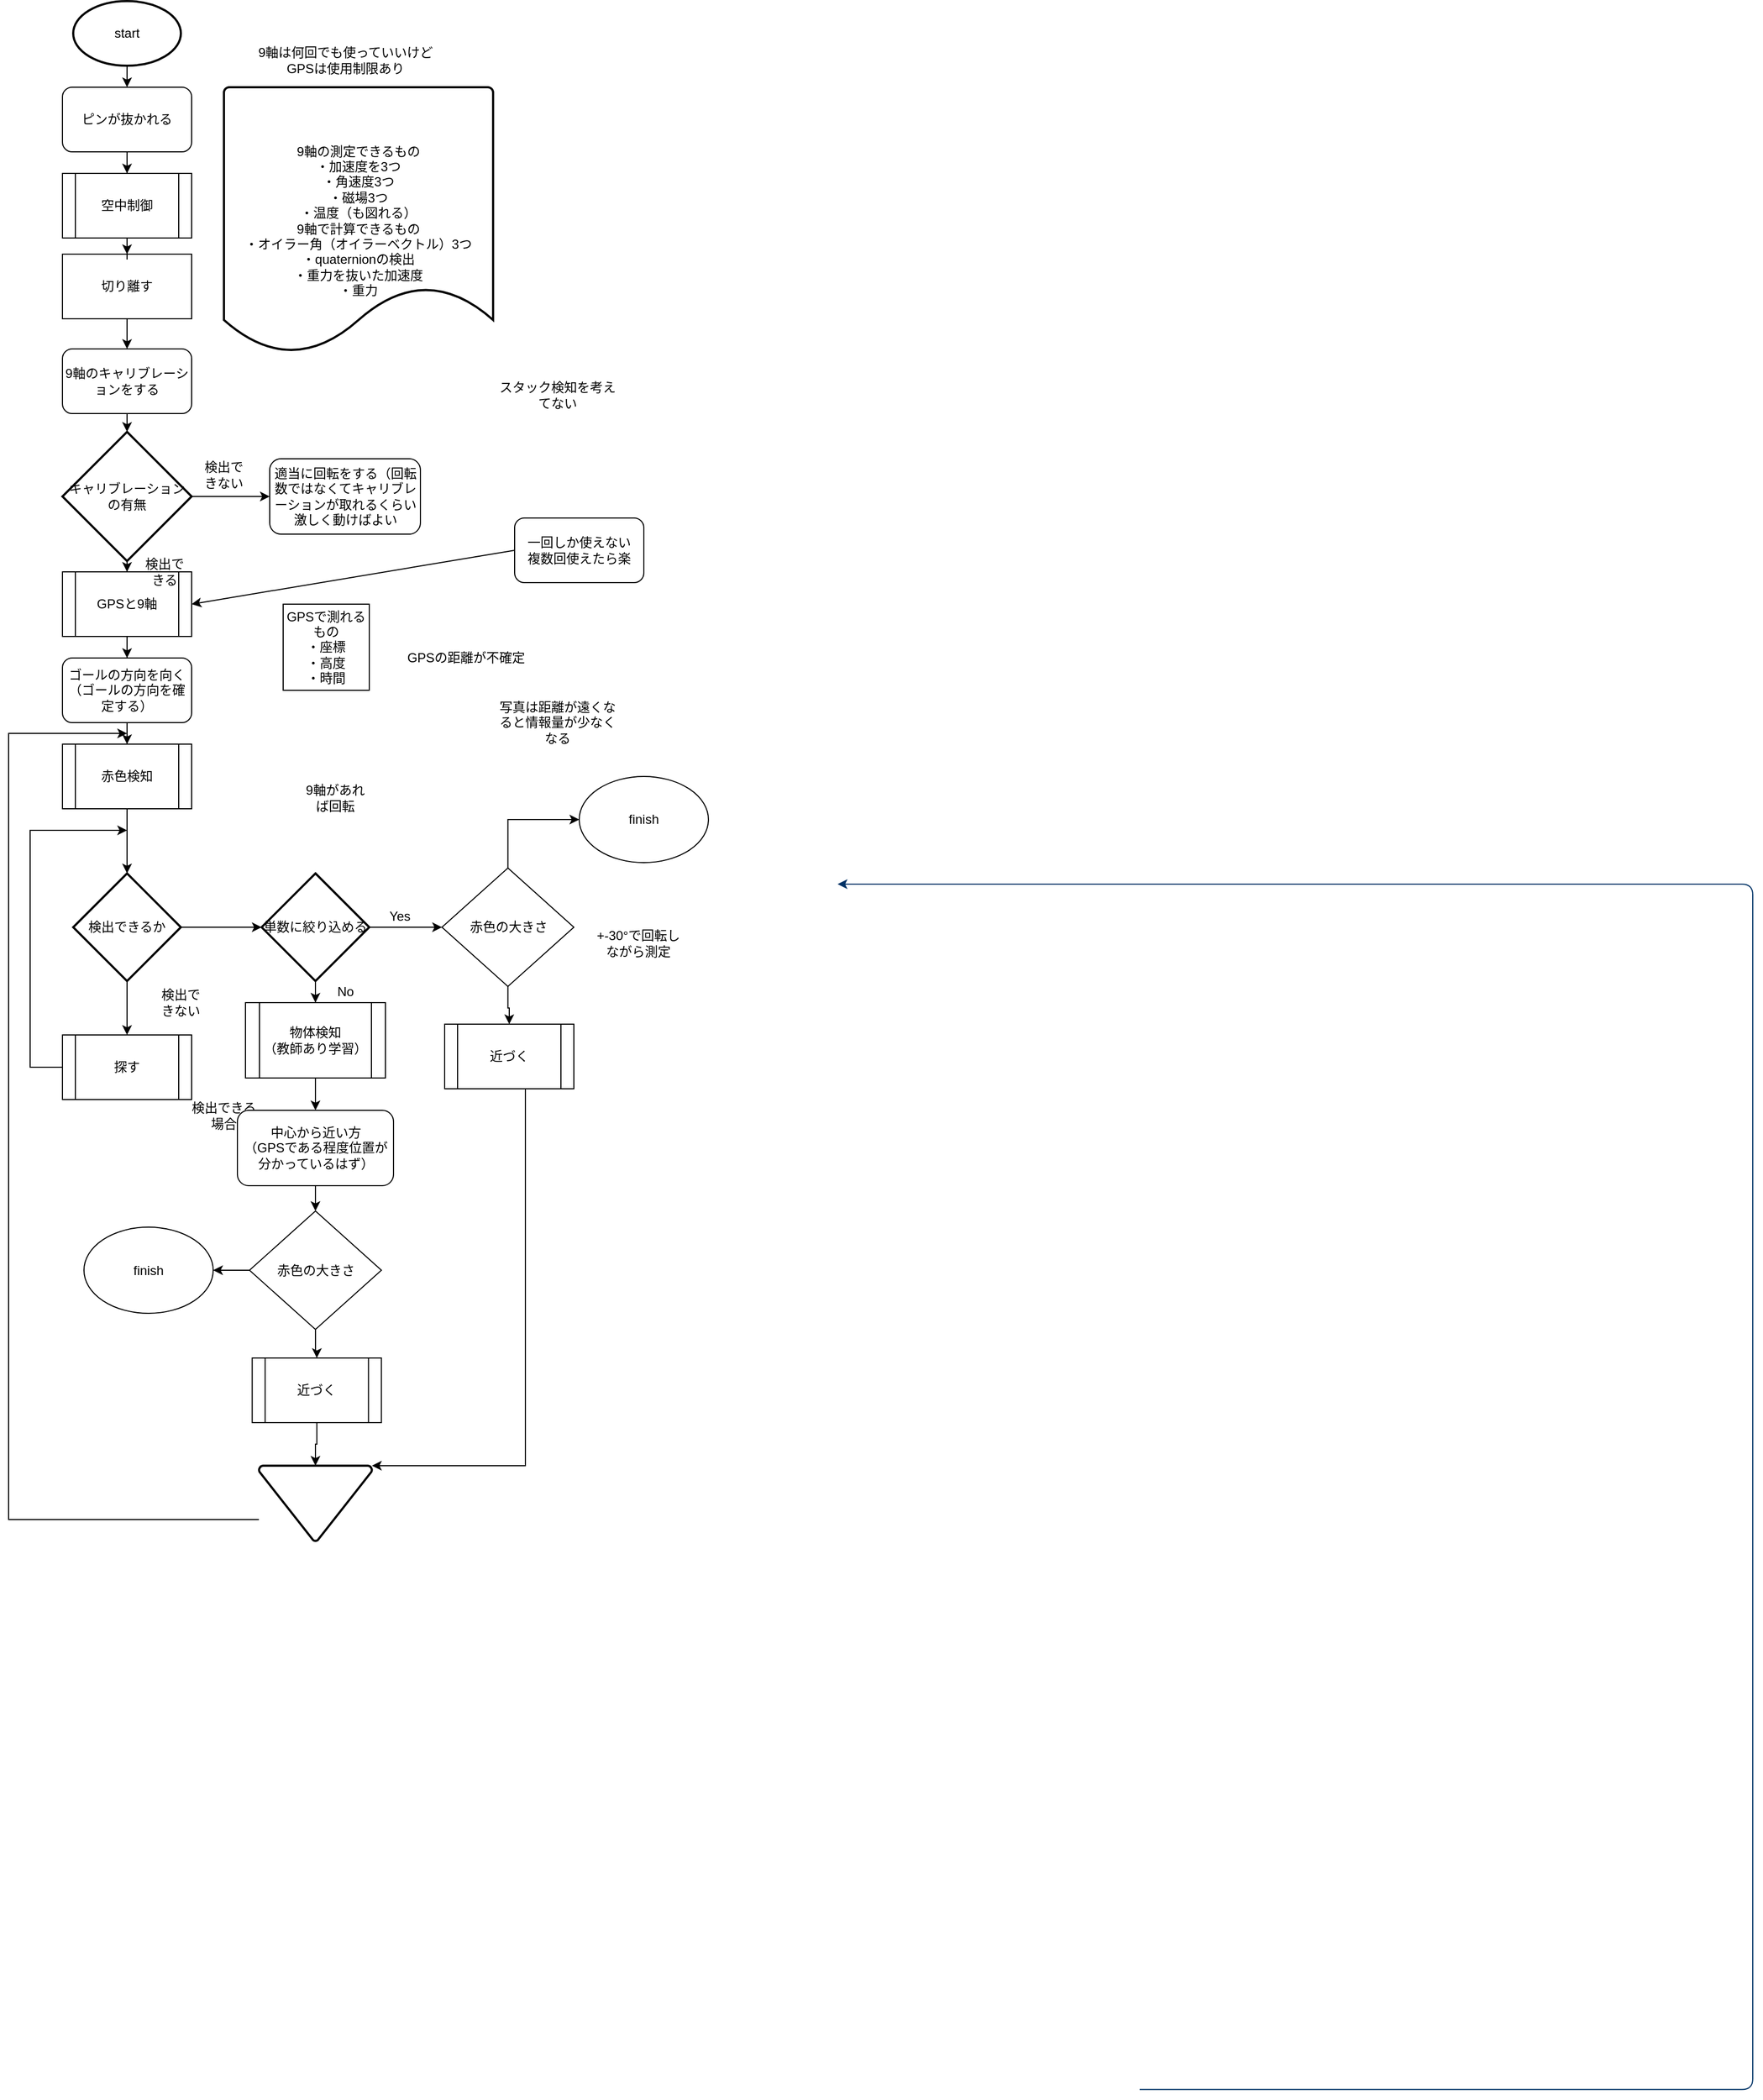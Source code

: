 <mxfile version="13.6.2" type="device"><diagram id="6a731a19-8d31-9384-78a2-239565b7b9f0" name="Page-1"><mxGraphModel dx="2286" dy="1563" grid="1" gridSize="10" guides="1" tooltips="1" connect="1" arrows="1" fold="1" page="1" pageScale="1" pageWidth="1169" pageHeight="827" background="#ffffff" math="0" shadow="0"><root><mxCell id="0"/><mxCell id="1" parent="0"/><mxCell id="45" value="" style="edgeStyle=elbowEdgeStyle;elbow=horizontal;exitX=1;exitY=0.5;exitPerimeter=0;entryX=0.905;entryY=0.5;entryPerimeter=0;fontStyle=1;strokeColor=#003366;strokeWidth=1;html=1;" parent="1" target="34" edge="1"><mxGeometry width="100" height="100" as="geometry"><mxPoint x="380.5" y="1119.25" as="sourcePoint"/><mxPoint x="100" as="targetPoint"/><Array as="points"><mxPoint x="950" y="1320"/></Array></mxGeometry></mxCell><mxCell id="UrbCN8cuwuvMhJi4VT4W-68" style="edgeStyle=orthogonalEdgeStyle;rounded=0;orthogonalLoop=1;jettySize=auto;html=1;" edge="1" parent="1" source="UrbCN8cuwuvMhJi4VT4W-56" target="UrbCN8cuwuvMhJi4VT4W-60"><mxGeometry relative="1" as="geometry"/></mxCell><mxCell id="UrbCN8cuwuvMhJi4VT4W-56" value="切り離す" style="rounded=0;whiteSpace=wrap;html=1;" vertex="1" parent="1"><mxGeometry x="-620" y="-585" width="120" height="60" as="geometry"/></mxCell><mxCell id="UrbCN8cuwuvMhJi4VT4W-59" style="edgeStyle=orthogonalEdgeStyle;rounded=0;orthogonalLoop=1;jettySize=auto;html=1;" edge="1" parent="1" source="UrbCN8cuwuvMhJi4VT4W-57" target="UrbCN8cuwuvMhJi4VT4W-56"><mxGeometry relative="1" as="geometry"/></mxCell><mxCell id="UrbCN8cuwuvMhJi4VT4W-57" value="空中制御" style="shape=process;whiteSpace=wrap;html=1;backgroundOutline=1;" vertex="1" parent="1"><mxGeometry x="-620" y="-660" width="120" height="60" as="geometry"/></mxCell><mxCell id="UrbCN8cuwuvMhJi4VT4W-69" style="edgeStyle=orthogonalEdgeStyle;rounded=0;orthogonalLoop=1;jettySize=auto;html=1;entryX=0.5;entryY=0;entryDx=0;entryDy=0;entryPerimeter=0;" edge="1" parent="1" source="UrbCN8cuwuvMhJi4VT4W-60" target="UrbCN8cuwuvMhJi4VT4W-61"><mxGeometry relative="1" as="geometry"/></mxCell><mxCell id="UrbCN8cuwuvMhJi4VT4W-60" value="9軸のキャリブレーションをする" style="rounded=1;whiteSpace=wrap;html=1;" vertex="1" parent="1"><mxGeometry x="-620" y="-497" width="120" height="60" as="geometry"/></mxCell><mxCell id="UrbCN8cuwuvMhJi4VT4W-65" style="edgeStyle=orthogonalEdgeStyle;rounded=0;orthogonalLoop=1;jettySize=auto;html=1;" edge="1" parent="1" source="UrbCN8cuwuvMhJi4VT4W-61" target="UrbCN8cuwuvMhJi4VT4W-62"><mxGeometry relative="1" as="geometry"/></mxCell><mxCell id="UrbCN8cuwuvMhJi4VT4W-67" style="edgeStyle=orthogonalEdgeStyle;rounded=0;orthogonalLoop=1;jettySize=auto;html=1;entryX=0.5;entryY=0;entryDx=0;entryDy=0;" edge="1" parent="1" source="UrbCN8cuwuvMhJi4VT4W-61" target="UrbCN8cuwuvMhJi4VT4W-64"><mxGeometry relative="1" as="geometry"/></mxCell><mxCell id="UrbCN8cuwuvMhJi4VT4W-61" value="キャリブレーションの有無" style="strokeWidth=2;html=1;shape=mxgraph.flowchart.decision;whiteSpace=wrap;" vertex="1" parent="1"><mxGeometry x="-620" y="-420" width="120" height="120" as="geometry"/></mxCell><mxCell id="UrbCN8cuwuvMhJi4VT4W-62" value="適当に回転をする（回転数ではなくてキャリブレーションが取れるくらい激しく動けばよい" style="rounded=1;whiteSpace=wrap;html=1;" vertex="1" parent="1"><mxGeometry x="-427.5" y="-395" width="140" height="70" as="geometry"/></mxCell><mxCell id="UrbCN8cuwuvMhJi4VT4W-77" style="edgeStyle=orthogonalEdgeStyle;rounded=0;orthogonalLoop=1;jettySize=auto;html=1;" edge="1" parent="1" source="UrbCN8cuwuvMhJi4VT4W-64" target="UrbCN8cuwuvMhJi4VT4W-71"><mxGeometry relative="1" as="geometry"/></mxCell><mxCell id="UrbCN8cuwuvMhJi4VT4W-64" value="GPSと9軸" style="shape=process;whiteSpace=wrap;html=1;backgroundOutline=1;" vertex="1" parent="1"><mxGeometry x="-620" y="-290" width="120" height="60" as="geometry"/></mxCell><mxCell id="UrbCN8cuwuvMhJi4VT4W-66" value="検出できない" style="text;html=1;strokeColor=none;fillColor=none;align=center;verticalAlign=middle;whiteSpace=wrap;rounded=0;" vertex="1" parent="1"><mxGeometry x="-490" y="-390" width="40" height="20" as="geometry"/></mxCell><mxCell id="UrbCN8cuwuvMhJi4VT4W-70" value="検出できる" style="text;html=1;strokeColor=none;fillColor=none;align=center;verticalAlign=middle;whiteSpace=wrap;rounded=0;" vertex="1" parent="1"><mxGeometry x="-545" y="-300" width="40" height="20" as="geometry"/></mxCell><mxCell id="UrbCN8cuwuvMhJi4VT4W-101" style="edgeStyle=orthogonalEdgeStyle;rounded=0;orthogonalLoop=1;jettySize=auto;html=1;entryX=0.5;entryY=0;entryDx=0;entryDy=0;" edge="1" parent="1" source="UrbCN8cuwuvMhJi4VT4W-71" target="UrbCN8cuwuvMhJi4VT4W-87"><mxGeometry relative="1" as="geometry"/></mxCell><mxCell id="UrbCN8cuwuvMhJi4VT4W-71" value="ゴールの方向を向く&lt;br&gt;（ゴールの方向を確定する）" style="rounded=1;whiteSpace=wrap;html=1;" vertex="1" parent="1"><mxGeometry x="-620" y="-210" width="120" height="60" as="geometry"/></mxCell><mxCell id="UrbCN8cuwuvMhJi4VT4W-76" style="edgeStyle=orthogonalEdgeStyle;rounded=0;orthogonalLoop=1;jettySize=auto;html=1;entryX=0.5;entryY=0;entryDx=0;entryDy=0;" edge="1" parent="1" source="UrbCN8cuwuvMhJi4VT4W-73" target="UrbCN8cuwuvMhJi4VT4W-57"><mxGeometry relative="1" as="geometry"/></mxCell><mxCell id="UrbCN8cuwuvMhJi4VT4W-73" value="ピンが抜かれる" style="rounded=1;whiteSpace=wrap;html=1;" vertex="1" parent="1"><mxGeometry x="-620" y="-740" width="120" height="60" as="geometry"/></mxCell><mxCell id="UrbCN8cuwuvMhJi4VT4W-75" value="9軸は何回でも使っていいけどGPSは使用制限あり" style="text;html=1;strokeColor=none;fillColor=none;align=center;verticalAlign=middle;whiteSpace=wrap;rounded=0;" vertex="1" parent="1"><mxGeometry x="-447.5" y="-790" width="180" height="50" as="geometry"/></mxCell><mxCell id="UrbCN8cuwuvMhJi4VT4W-78" value="9軸の測定できるもの&lt;br&gt;・加速度を3つ&lt;br&gt;・角速度3つ&lt;br&gt;・磁場3つ&lt;br&gt;・温度（も図れる）&lt;br&gt;9軸で計算できるもの&lt;br&gt;・オイラー角（オイラーベクトル）3つ&lt;br&gt;・quaternionの検出&lt;br&gt;・重力を抜いた加速度&lt;br&gt;・重力" style="strokeWidth=2;html=1;shape=mxgraph.flowchart.document2;whiteSpace=wrap;size=0.25;" vertex="1" parent="1"><mxGeometry x="-470" y="-740" width="250" height="247" as="geometry"/></mxCell><mxCell id="UrbCN8cuwuvMhJi4VT4W-79" value="GPSの距離が不確定" style="text;html=1;strokeColor=none;fillColor=none;align=center;verticalAlign=middle;whiteSpace=wrap;rounded=0;" vertex="1" parent="1"><mxGeometry x="-310" y="-240" width="130" height="60" as="geometry"/></mxCell><mxCell id="UrbCN8cuwuvMhJi4VT4W-80" value="GPSで測れるもの&lt;br&gt;・座標&lt;br&gt;・高度&lt;br&gt;・時間" style="whiteSpace=wrap;html=1;aspect=fixed;" vertex="1" parent="1"><mxGeometry x="-415" y="-260" width="80" height="80" as="geometry"/></mxCell><mxCell id="UrbCN8cuwuvMhJi4VT4W-82" value="一回しか使えない&lt;br&gt;複数回使えたら楽" style="rounded=1;whiteSpace=wrap;html=1;" vertex="1" parent="1"><mxGeometry x="-200" y="-340" width="120" height="60" as="geometry"/></mxCell><mxCell id="UrbCN8cuwuvMhJi4VT4W-83" value="" style="endArrow=classic;html=1;exitX=0;exitY=0.5;exitDx=0;exitDy=0;entryX=1;entryY=0.5;entryDx=0;entryDy=0;" edge="1" parent="1" source="UrbCN8cuwuvMhJi4VT4W-82" target="UrbCN8cuwuvMhJi4VT4W-64"><mxGeometry width="50" height="50" relative="1" as="geometry"><mxPoint x="-320" y="-10" as="sourcePoint"/><mxPoint x="-270" y="-60" as="targetPoint"/></mxGeometry></mxCell><mxCell id="UrbCN8cuwuvMhJi4VT4W-95" style="edgeStyle=orthogonalEdgeStyle;rounded=0;orthogonalLoop=1;jettySize=auto;html=1;entryX=0.5;entryY=0;entryDx=0;entryDy=0;entryPerimeter=0;" edge="1" parent="1" source="UrbCN8cuwuvMhJi4VT4W-87" target="UrbCN8cuwuvMhJi4VT4W-89"><mxGeometry relative="1" as="geometry"/></mxCell><mxCell id="UrbCN8cuwuvMhJi4VT4W-87" value="赤色検知" style="shape=process;whiteSpace=wrap;html=1;backgroundOutline=1;" vertex="1" parent="1"><mxGeometry x="-620" y="-130" width="120" height="60" as="geometry"/></mxCell><mxCell id="UrbCN8cuwuvMhJi4VT4W-115" style="edgeStyle=orthogonalEdgeStyle;rounded=0;orthogonalLoop=1;jettySize=auto;html=1;entryX=0.5;entryY=0;entryDx=0;entryDy=0;" edge="1" parent="1" source="UrbCN8cuwuvMhJi4VT4W-89" target="UrbCN8cuwuvMhJi4VT4W-113"><mxGeometry relative="1" as="geometry"/></mxCell><mxCell id="UrbCN8cuwuvMhJi4VT4W-157" style="edgeStyle=orthogonalEdgeStyle;rounded=0;orthogonalLoop=1;jettySize=auto;html=1;exitX=1;exitY=0.5;exitDx=0;exitDy=0;exitPerimeter=0;startArrow=none;startFill=0;endArrow=classic;endFill=1;" edge="1" parent="1" source="UrbCN8cuwuvMhJi4VT4W-89" target="UrbCN8cuwuvMhJi4VT4W-94"><mxGeometry relative="1" as="geometry"/></mxCell><mxCell id="UrbCN8cuwuvMhJi4VT4W-89" value="検出できるか" style="strokeWidth=2;html=1;shape=mxgraph.flowchart.decision;whiteSpace=wrap;" vertex="1" parent="1"><mxGeometry x="-610" y="-10" width="100" height="100" as="geometry"/></mxCell><mxCell id="UrbCN8cuwuvMhJi4VT4W-163" style="edgeStyle=orthogonalEdgeStyle;rounded=0;orthogonalLoop=1;jettySize=auto;html=1;entryX=0.5;entryY=0;entryDx=0;entryDy=0;startArrow=none;startFill=0;endArrow=classic;endFill=1;" edge="1" parent="1" source="UrbCN8cuwuvMhJi4VT4W-93" target="UrbCN8cuwuvMhJi4VT4W-104"><mxGeometry relative="1" as="geometry"/></mxCell><mxCell id="UrbCN8cuwuvMhJi4VT4W-93" value="物体検知&lt;br&gt;（教師あり学習）" style="shape=process;whiteSpace=wrap;html=1;backgroundOutline=1;" vertex="1" parent="1"><mxGeometry x="-450" y="110" width="130" height="70" as="geometry"/></mxCell><mxCell id="UrbCN8cuwuvMhJi4VT4W-162" style="edgeStyle=orthogonalEdgeStyle;rounded=0;orthogonalLoop=1;jettySize=auto;html=1;entryX=0.5;entryY=0;entryDx=0;entryDy=0;startArrow=none;startFill=0;endArrow=classic;endFill=1;" edge="1" parent="1" source="UrbCN8cuwuvMhJi4VT4W-94" target="UrbCN8cuwuvMhJi4VT4W-93"><mxGeometry relative="1" as="geometry"/></mxCell><mxCell id="UrbCN8cuwuvMhJi4VT4W-165" style="edgeStyle=orthogonalEdgeStyle;rounded=0;orthogonalLoop=1;jettySize=auto;html=1;entryX=0;entryY=0.5;entryDx=0;entryDy=0;startArrow=none;startFill=0;endArrow=classic;endFill=1;" edge="1" parent="1" source="UrbCN8cuwuvMhJi4VT4W-94" target="UrbCN8cuwuvMhJi4VT4W-164"><mxGeometry relative="1" as="geometry"/></mxCell><mxCell id="UrbCN8cuwuvMhJi4VT4W-94" value="単数に絞り込める" style="strokeWidth=2;html=1;shape=mxgraph.flowchart.decision;whiteSpace=wrap;" vertex="1" parent="1"><mxGeometry x="-435" y="-10" width="100" height="100" as="geometry"/></mxCell><mxCell id="UrbCN8cuwuvMhJi4VT4W-97" value="写真は距離が遠くなると情報量が少なくなる" style="text;html=1;strokeColor=none;fillColor=none;align=center;verticalAlign=middle;whiteSpace=wrap;rounded=0;" vertex="1" parent="1"><mxGeometry x="-220" y="-180" width="120" height="60" as="geometry"/></mxCell><mxCell id="UrbCN8cuwuvMhJi4VT4W-99" value="検出できる場合" style="text;html=1;strokeColor=none;fillColor=none;align=center;verticalAlign=middle;whiteSpace=wrap;rounded=0;" vertex="1" parent="1"><mxGeometry x="-505" y="200" width="70" height="30" as="geometry"/></mxCell><mxCell id="UrbCN8cuwuvMhJi4VT4W-103" value="検出できない" style="text;html=1;strokeColor=none;fillColor=none;align=center;verticalAlign=middle;whiteSpace=wrap;rounded=0;" vertex="1" parent="1"><mxGeometry x="-530" y="100" width="40" height="20" as="geometry"/></mxCell><mxCell id="UrbCN8cuwuvMhJi4VT4W-167" style="edgeStyle=orthogonalEdgeStyle;rounded=0;orthogonalLoop=1;jettySize=auto;html=1;exitX=0.5;exitY=1;exitDx=0;exitDy=0;entryX=0.5;entryY=0;entryDx=0;entryDy=0;startArrow=none;startFill=0;endArrow=classic;endFill=1;" edge="1" parent="1" source="UrbCN8cuwuvMhJi4VT4W-104" target="UrbCN8cuwuvMhJi4VT4W-142"><mxGeometry relative="1" as="geometry"/></mxCell><mxCell id="UrbCN8cuwuvMhJi4VT4W-104" value="中心から近い方&lt;br&gt;（GPSである程度位置が分かっているはず）" style="rounded=1;whiteSpace=wrap;html=1;" vertex="1" parent="1"><mxGeometry x="-457.5" y="210" width="145" height="70" as="geometry"/></mxCell><mxCell id="UrbCN8cuwuvMhJi4VT4W-105" value="9軸があれば回転" style="text;html=1;strokeColor=none;fillColor=none;align=center;verticalAlign=middle;whiteSpace=wrap;rounded=0;" vertex="1" parent="1"><mxGeometry x="-398.75" y="-90" width="65" height="20" as="geometry"/></mxCell><mxCell id="UrbCN8cuwuvMhJi4VT4W-107" value="No" style="text;html=1;strokeColor=none;fillColor=none;align=center;verticalAlign=middle;whiteSpace=wrap;rounded=0;" vertex="1" parent="1"><mxGeometry x="-377.5" y="90" width="40" height="20" as="geometry"/></mxCell><mxCell id="UrbCN8cuwuvMhJi4VT4W-137" style="edgeStyle=orthogonalEdgeStyle;rounded=0;orthogonalLoop=1;jettySize=auto;html=1;entryX=1;entryY=0;entryDx=0;entryDy=0;entryPerimeter=0;startArrow=none;startFill=0;endArrow=classic;endFill=1;" edge="1" parent="1" source="UrbCN8cuwuvMhJi4VT4W-110" target="UrbCN8cuwuvMhJi4VT4W-136"><mxGeometry relative="1" as="geometry"><Array as="points"><mxPoint x="-190" y="540"/></Array></mxGeometry></mxCell><mxCell id="UrbCN8cuwuvMhJi4VT4W-110" value="近づく" style="shape=process;whiteSpace=wrap;html=1;backgroundOutline=1;" vertex="1" parent="1"><mxGeometry x="-265" y="130" width="120" height="60" as="geometry"/></mxCell><mxCell id="UrbCN8cuwuvMhJi4VT4W-111" value="+-30°で回転しながら測定" style="text;html=1;strokeColor=none;fillColor=none;align=center;verticalAlign=middle;whiteSpace=wrap;rounded=0;" vertex="1" parent="1"><mxGeometry x="-130" y="20" width="90" height="70" as="geometry"/></mxCell><mxCell id="UrbCN8cuwuvMhJi4VT4W-112" value="Yes" style="text;html=1;strokeColor=none;fillColor=none;align=center;verticalAlign=middle;whiteSpace=wrap;rounded=0;" vertex="1" parent="1"><mxGeometry x="-333.75" y="20" width="55" height="20" as="geometry"/></mxCell><mxCell id="UrbCN8cuwuvMhJi4VT4W-170" style="edgeStyle=orthogonalEdgeStyle;rounded=0;orthogonalLoop=1;jettySize=auto;html=1;startArrow=none;startFill=0;endArrow=classic;endFill=1;" edge="1" parent="1" source="UrbCN8cuwuvMhJi4VT4W-113"><mxGeometry relative="1" as="geometry"><mxPoint x="-560.0" y="-50" as="targetPoint"/><Array as="points"><mxPoint x="-650" y="170"/><mxPoint x="-650" y="-50"/></Array></mxGeometry></mxCell><mxCell id="UrbCN8cuwuvMhJi4VT4W-113" value="探す" style="shape=process;whiteSpace=wrap;html=1;backgroundOutline=1;" vertex="1" parent="1"><mxGeometry x="-620" y="140" width="120" height="60" as="geometry"/></mxCell><mxCell id="UrbCN8cuwuvMhJi4VT4W-138" style="edgeStyle=orthogonalEdgeStyle;rounded=0;orthogonalLoop=1;jettySize=auto;html=1;entryX=0.5;entryY=0;entryDx=0;entryDy=0;entryPerimeter=0;startArrow=none;startFill=0;endArrow=classic;endFill=1;" edge="1" parent="1" source="UrbCN8cuwuvMhJi4VT4W-132" target="UrbCN8cuwuvMhJi4VT4W-136"><mxGeometry relative="1" as="geometry"/></mxCell><mxCell id="UrbCN8cuwuvMhJi4VT4W-132" value="近づく" style="shape=process;whiteSpace=wrap;html=1;backgroundOutline=1;" vertex="1" parent="1"><mxGeometry x="-443.75" y="440" width="120" height="60" as="geometry"/></mxCell><mxCell id="UrbCN8cuwuvMhJi4VT4W-176" style="edgeStyle=orthogonalEdgeStyle;rounded=0;orthogonalLoop=1;jettySize=auto;html=1;startArrow=none;startFill=0;endArrow=classic;endFill=1;" edge="1" parent="1" source="UrbCN8cuwuvMhJi4VT4W-136"><mxGeometry relative="1" as="geometry"><mxPoint x="-560.0" y="-140" as="targetPoint"/><Array as="points"><mxPoint x="-670" y="590"/><mxPoint x="-670" y="-140"/></Array></mxGeometry></mxCell><mxCell id="UrbCN8cuwuvMhJi4VT4W-136" value="" style="strokeWidth=2;html=1;shape=mxgraph.flowchart.merge_or_storage;whiteSpace=wrap;" vertex="1" parent="1"><mxGeometry x="-437.5" y="540" width="105" height="70" as="geometry"/></mxCell><mxCell id="UrbCN8cuwuvMhJi4VT4W-168" style="edgeStyle=orthogonalEdgeStyle;rounded=0;orthogonalLoop=1;jettySize=auto;html=1;entryX=0.5;entryY=0;entryDx=0;entryDy=0;startArrow=none;startFill=0;endArrow=classic;endFill=1;" edge="1" parent="1" source="UrbCN8cuwuvMhJi4VT4W-142" target="UrbCN8cuwuvMhJi4VT4W-132"><mxGeometry relative="1" as="geometry"/></mxCell><mxCell id="UrbCN8cuwuvMhJi4VT4W-179" style="edgeStyle=orthogonalEdgeStyle;rounded=0;orthogonalLoop=1;jettySize=auto;html=1;exitX=0;exitY=0.5;exitDx=0;exitDy=0;entryX=1;entryY=0.5;entryDx=0;entryDy=0;startArrow=none;startFill=0;endArrow=classic;endFill=1;" edge="1" parent="1" source="UrbCN8cuwuvMhJi4VT4W-142" target="UrbCN8cuwuvMhJi4VT4W-177"><mxGeometry relative="1" as="geometry"/></mxCell><mxCell id="UrbCN8cuwuvMhJi4VT4W-142" value="赤色の大きさ" style="rhombus;whiteSpace=wrap;html=1;" vertex="1" parent="1"><mxGeometry x="-446.25" y="303.5" width="122.5" height="110" as="geometry"/></mxCell><mxCell id="UrbCN8cuwuvMhJi4VT4W-156" style="edgeStyle=orthogonalEdgeStyle;rounded=0;orthogonalLoop=1;jettySize=auto;html=1;exitX=0.5;exitY=1;exitDx=0;exitDy=0;exitPerimeter=0;entryX=0.5;entryY=0;entryDx=0;entryDy=0;startArrow=none;startFill=0;endArrow=classic;endFill=1;" edge="1" parent="1" source="UrbCN8cuwuvMhJi4VT4W-146" target="UrbCN8cuwuvMhJi4VT4W-73"><mxGeometry relative="1" as="geometry"/></mxCell><mxCell id="UrbCN8cuwuvMhJi4VT4W-146" value="start" style="strokeWidth=2;html=1;shape=mxgraph.flowchart.start_1;whiteSpace=wrap;" vertex="1" parent="1"><mxGeometry x="-610" y="-820" width="100" height="60" as="geometry"/></mxCell><mxCell id="UrbCN8cuwuvMhJi4VT4W-166" style="edgeStyle=orthogonalEdgeStyle;rounded=0;orthogonalLoop=1;jettySize=auto;html=1;entryX=0.5;entryY=0;entryDx=0;entryDy=0;startArrow=none;startFill=0;endArrow=classic;endFill=1;" edge="1" parent="1" source="UrbCN8cuwuvMhJi4VT4W-164" target="UrbCN8cuwuvMhJi4VT4W-110"><mxGeometry relative="1" as="geometry"/></mxCell><mxCell id="UrbCN8cuwuvMhJi4VT4W-180" style="edgeStyle=orthogonalEdgeStyle;rounded=0;orthogonalLoop=1;jettySize=auto;html=1;entryX=0;entryY=0.5;entryDx=0;entryDy=0;startArrow=none;startFill=0;endArrow=classic;endFill=1;" edge="1" parent="1" source="UrbCN8cuwuvMhJi4VT4W-164" target="UrbCN8cuwuvMhJi4VT4W-178"><mxGeometry relative="1" as="geometry"><Array as="points"><mxPoint x="-206" y="-60"/></Array></mxGeometry></mxCell><mxCell id="UrbCN8cuwuvMhJi4VT4W-164" value="赤色の大きさ" style="rhombus;whiteSpace=wrap;html=1;" vertex="1" parent="1"><mxGeometry x="-267.5" y="-15" width="122.5" height="110" as="geometry"/></mxCell><mxCell id="UrbCN8cuwuvMhJi4VT4W-177" value="finish" style="ellipse;whiteSpace=wrap;html=1;" vertex="1" parent="1"><mxGeometry x="-600" y="318.5" width="120" height="80" as="geometry"/></mxCell><mxCell id="UrbCN8cuwuvMhJi4VT4W-178" value="finish" style="ellipse;whiteSpace=wrap;html=1;" vertex="1" parent="1"><mxGeometry x="-140" y="-100" width="120" height="80" as="geometry"/></mxCell><mxCell id="UrbCN8cuwuvMhJi4VT4W-181" value="スタック検知を考えてない" style="text;html=1;strokeColor=none;fillColor=none;align=center;verticalAlign=middle;whiteSpace=wrap;rounded=0;" vertex="1" parent="1"><mxGeometry x="-215" y="-494" width="110" height="80" as="geometry"/></mxCell></root></mxGraphModel></diagram></mxfile>